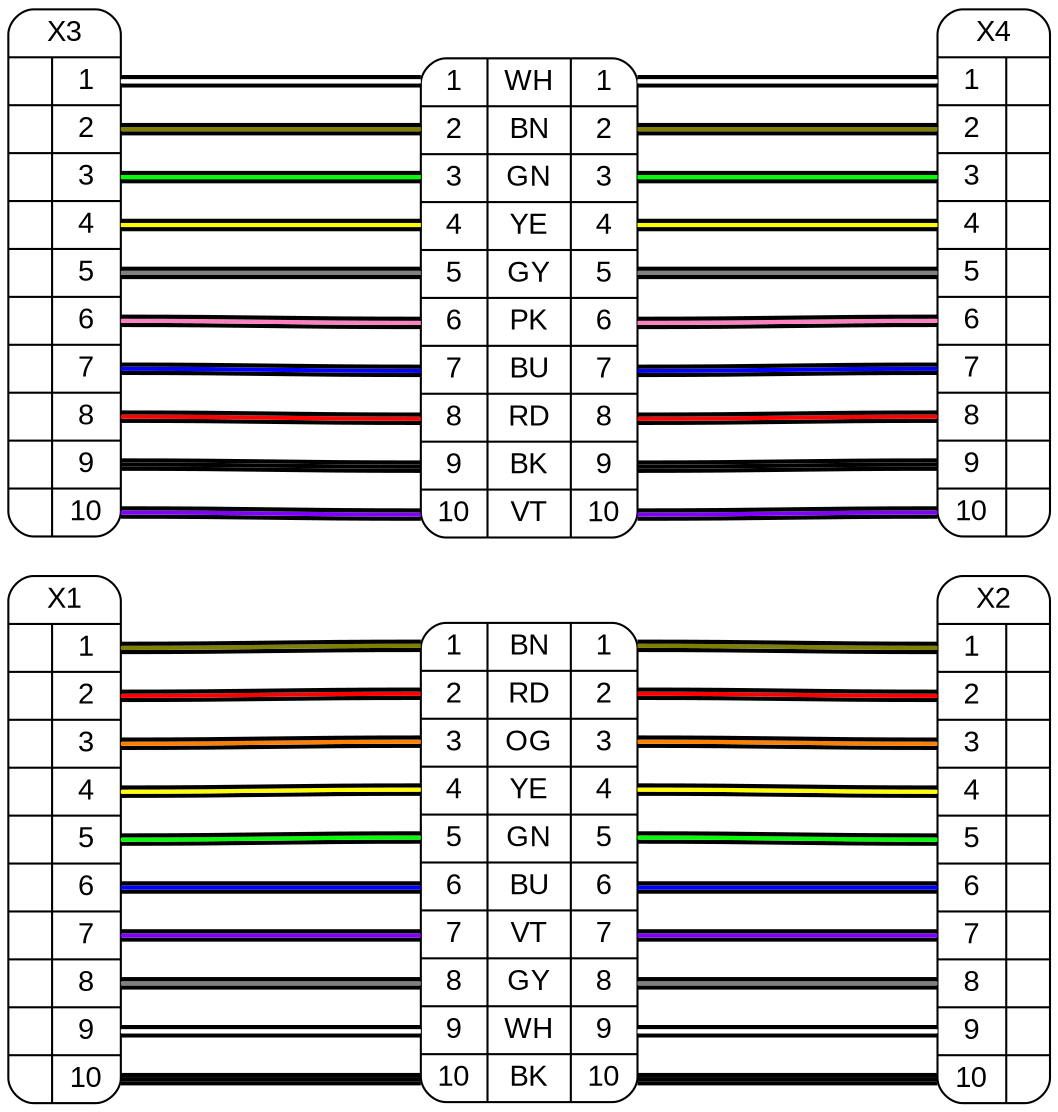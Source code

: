 digraph G {
    graph [rankdir = LR, ranksep=2, fontname = "arial"];
    edge [arrowhead=none, fontname = "arial"];
    node [shape=record, style=rounded, fontname = "arial"];


X1[label="X1 | {{|||||||||} | {<p1>1|<p2>2|<p3>3|<p4>4|<p5>5|<p6>6|<p7>7|<p8>8|<p9>9|<p10>10}}}"]

X2[label="X2 | {{<p1>1|<p2>2|<p3>3|<p4>4|<p5>5|<p6>6|<p7>7|<p8>8|<p9>9|<p10>10} | {|||||||||}}}"]

W1[label="{{<w1i>1|<w2i>2|<w3i>3|<w4i>4|<w5i>5|<w6i>6|<w7i>7|<w8i>8|<w9i>9|<w10i>10} | {BN|RD|OG|YE|GN|BU|VT|GY|WH|BK} | {<w1o>1|<w2o>2|<w3o>3|<w4o>4|<w5o>5|<w6o>6|<w7o>7|<w8o>8|<w9o>9|<w10o>10}}}"]

{edge[style=bold]
{edge[color="#000000:#808000:#000000"] X1:p1 -> W1:w1i; W1:w1o -> X2:p1}
{edge[color="#000000:#ff0000:#000000"] X1:p2 -> W1:w2i; W1:w2o -> X2:p2}
{edge[color="#000000:#ff8000:#000000"] X1:p3 -> W1:w3i; W1:w3o -> X2:p3}
{edge[color="#000000:#ffff00:#000000"] X1:p4 -> W1:w4i; W1:w4o -> X2:p4}
{edge[color="#000000:#00ff00:#000000"] X1:p5 -> W1:w5i; W1:w5o -> X2:p5}
{edge[color="#000000:#0000ff:#000000"] X1:p6 -> W1:w6i; W1:w6o -> X2:p6}
{edge[color="#000000:#8000ff:#000000"] X1:p7 -> W1:w7i; W1:w7o -> X2:p7}
{edge[color="#000000:#808080:#000000"] X1:p8 -> W1:w8i; W1:w8o -> X2:p8}
{edge[color="#000000:#ffffff:#000000"] X1:p9 -> W1:w9i; W1:w9o -> X2:p9}
{edge[color="#000000:#000000:#000000"] X1:p10 -> W1:w10i; W1:w10o -> X2:p10}
}
X3[label="X3 | {{|||||||||} | {<p1>1|<p2>2|<p3>3|<p4>4|<p5>5|<p6>6|<p7>7|<p8>8|<p9>9|<p10>10}}}"]

X4[label="X4 | {{<p1>1|<p2>2|<p3>3|<p4>4|<p5>5|<p6>6|<p7>7|<p8>8|<p9>9|<p10>10} | {|||||||||}}}"]

W2[label="{{<w1i>1|<w2i>2|<w3i>3|<w4i>4|<w5i>5|<w6i>6|<w7i>7|<w8i>8|<w9i>9|<w10i>10} | {WH|BN|GN|YE|GY|PK|BU|RD|BK|VT} | {<w1o>1|<w2o>2|<w3o>3|<w4o>4|<w5o>5|<w6o>6|<w7o>7|<w8o>8|<w9o>9|<w10o>10}}}"]

{edge[style=bold]
{edge[color="#000000:#ffffff:#000000"] X3:p1 -> W2:w1i; W2:w1o -> X4:p1}
{edge[color="#000000:#808000:#000000"] X3:p2 -> W2:w2i; W2:w2o -> X4:p2}
{edge[color="#000000:#00ff00:#000000"] X3:p3 -> W2:w3i; W2:w3o -> X4:p3}
{edge[color="#000000:#ffff00:#000000"] X3:p4 -> W2:w4i; W2:w4o -> X4:p4}
{edge[color="#000000:#808080:#000000"] X3:p5 -> W2:w5i; W2:w5o -> X4:p5}
{edge[color="#000000:#ff80c0:#000000"] X3:p6 -> W2:w6i; W2:w6o -> X4:p6}
{edge[color="#000000:#0000ff:#000000"] X3:p7 -> W2:w7i; W2:w7o -> X4:p7}
{edge[color="#000000:#ff0000:#000000"] X3:p8 -> W2:w8i; W2:w8o -> X4:p8}
{edge[color="#000000:#000000:#000000"] X3:p9 -> W2:w9i; W2:w9o -> X4:p9}
{edge[color="#000000:#8000ff:#000000"] X3:p10 -> W2:w10i; W2:w10o -> X4:p10}
}


}
